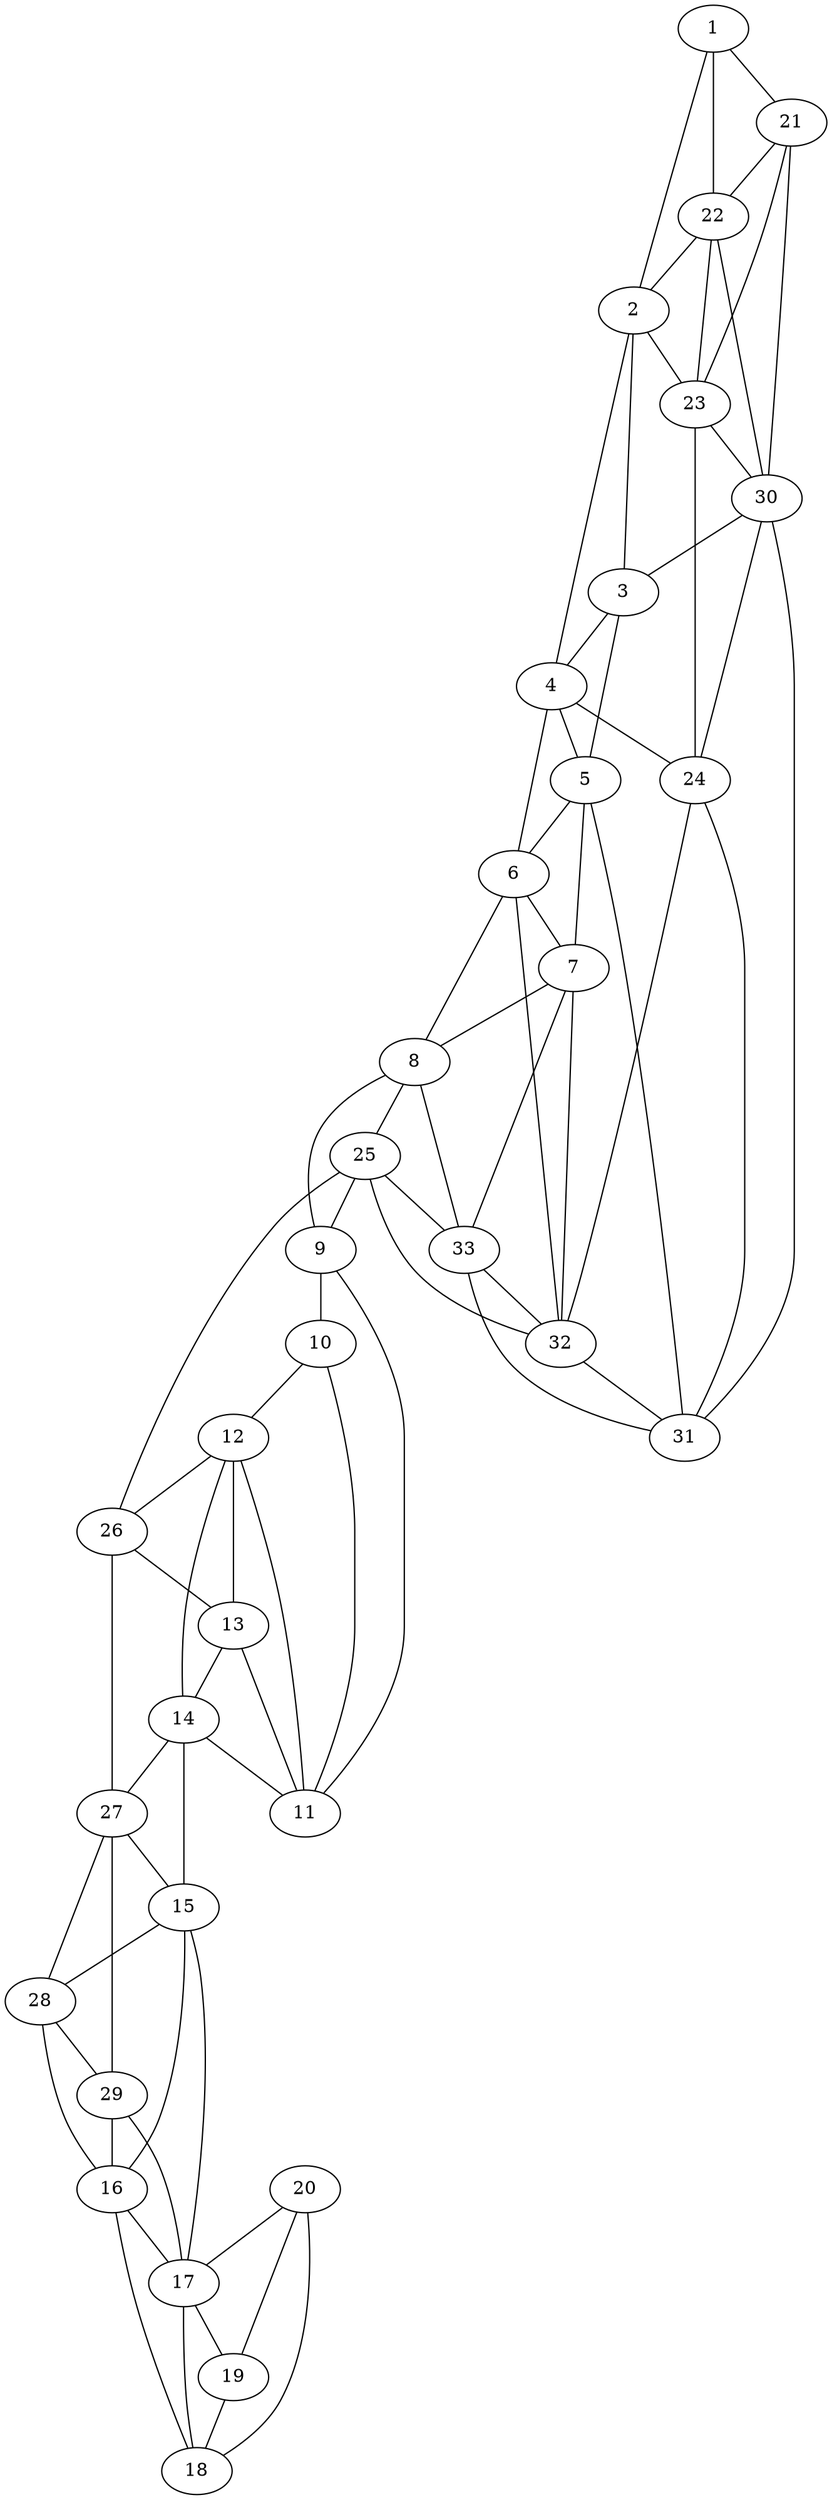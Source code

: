 graph pdb1bwk {
	1	 [aaLength=3,
		sequence=NLF,
		type=0];
	2	 [aaLength=9,
		sequence=AVEYYTQRA,
		type=0];
	1 -- 2	 [distance0="43.56939",
		frequency=1,
		type0=1];
	21	 [aaLength=3,
		sequence=IKI,
		type=1];
	1 -- 21	 [distance0="58.56495",
		frequency=1,
		type0=2];
	22	 [aaLength=3,
		sequence=NEL,
		type=1];
	1 -- 22	 [distance0="59.2018",
		frequency=1,
		type0=3];
	3	 [aaLength=3,
		sequence=PQA,
		type=0];
	2 -- 3	 [distance0="34.8229",
		frequency=1,
		type0=1];
	4	 [aaLength=16,
		sequence=EEQMVEWTKIFNAIHE,
		type=0];
	2 -- 4	 [distance0="39.20342",
		frequency=1,
		type0=2];
	23	 [aaLength=3,
		sequence=MII,
		type=1];
	2 -- 23	 [distance0="5.0",
		frequency=1,
		type0=4];
	3 -- 4	 [distance0="21.59858",
		distance1="11.0",
		frequency=2,
		type0=1,
		type1=4];
	5	 [aaLength=3,
		sequence=GWA,
		type=0];
	3 -- 5	 [distance0="42.62888",
		frequency=1,
		type0=3];
	4 -- 5	 [distance0="32.38496",
		frequency=1,
		type0=2];
	6	 [aaLength=6,
		sequence=PDNLAR,
		type=0];
	4 -- 6	 [distance0="35.40192",
		frequency=1,
		type0=3];
	24	 [aaLength=6,
		sequence=FVWVQL,
		type=1];
	4 -- 24	 [distance0="3.0",
		frequency=1,
		type0=4];
	5 -- 6	 [distance0="13.34597",
		distance1="2.0",
		frequency=2,
		type0=1,
		type1=4];
	7	 [aaLength=9,
		sequence=AEQEAKAKK,
		type=0];
	5 -- 7	 [distance0="26.78382",
		frequency=1,
		type0=2];
	6 -- 7	 [distance0="21.85833",
		frequency=1,
		type0=2];
	32	 [aaLength=3,
		sequence=YDS,
		type=1];
	6 -- 32	 [distance0="4.0",
		frequency=1,
		type0=4];
	8	 [aaLength=20,
		sequence=KDEIKQYIKEYVQAAKNSIA,
		type=0];
	7 -- 8	 [distance0="18.73157",
		frequency=1,
		type0=1];
	33	 [aaLength=3,
		sequence=QHS,
		type=1];
	7 -- 33	 [distance0="4.0",
		frequency=1,
		type0=4];
	9	 [aaLength=6,
		sequence=LLNQFL,
		type=0];
	8 -- 9	 [distance0="36.11413",
		frequency=1,
		type0=2];
	8 -- 6	 [distance0="40.54936",
		frequency=1,
		type0=3];
	25	 [aaLength=5,
		sequence=GVEIN,
		type=1];
	8 -- 25	 [distance0="4.0",
		frequency=1,
		type0=4];
	10	 [aaLength=4,
		sequence=IENR,
		type=0];
	9 -- 10	 [distance0="24.04784",
		distance1="14.0",
		frequency=2,
		type0=1,
		type1=4];
	11	 [aaLength=14,
		sequence=RFTLEVVDALVEAI,
		type=0];
	9 -- 11	 [distance0="25.10389",
		frequency=1,
		type0=2];
	10 -- 11	 [distance0="12.19903",
		distance1="1.0",
		frequency=2,
		type0=1,
		type1=4];
	12	 [aaLength=3,
		sequence=HEK,
		type=0];
	10 -- 12	 [distance0="26.31181",
		frequency=1,
		type0=3];
	12 -- 11	 [distance0="17.20265",
		frequency=1,
		type0=1];
	13	 [aaLength=3,
		sequence=GGA,
		type=0];
	12 -- 13	 [distance0="19.61931",
		frequency=1,
		type0=2];
	26	 [aaLength=5,
		sequence=VGLRL,
		type=1];
	12 -- 26	 [distance0="0.0",
		frequency=1,
		type0=5];
	13 -- 11	 [distance0="35.07466",
		frequency=1,
		type0=3];
	14	 [aaLength=19,
		sequence=TGIVAQYAYVAGELEKRAK,
		type=0];
	13 -- 14	 [distance0="7.841804",
		distance1="1.0",
		frequency=2,
		type0=1,
		type1=4];
	14 -- 11	 [distance0="37.94356",
		frequency=1,
		type0=3];
	14 -- 12	 [distance0="24.24631",
		frequency=1,
		type0=2];
	27	 [aaLength=5,
		sequence=FVHLV,
		type=1];
	14 -- 27	 [distance0="6.0",
		frequency=1,
		type0=4];
	15	 [aaLength=7,
		sequence=NDFVYSI,
		type=0];
	16	 [aaLength=9,
		sequence=PEVVREEVK,
		type=0];
	15 -- 16	 [distance0="28.68596",
		frequency=1,
		type0=1];
	15 -- 14	 [distance0="50.91925",
		frequency=1,
		type0=3];
	17	 [aaLength=5,
		sequence=RFFIS,
		type=0];
	15 -- 17	 [distance0="46.71507",
		frequency=1,
		type0=2];
	28	 [aaLength=4,
		sequence=VIRA,
		type=1];
	15 -- 28	 [distance0="4.0",
		frequency=1,
		type0=4];
	16 -- 17	 [distance0="25.75581",
		frequency=1,
		type0=1];
	18	 [aaLength=6,
		sequence=LVDRLE,
		type=0];
	16 -- 18	 [distance0="29.98891",
		frequency=1,
		type0=3];
	19	 [aaLength=3,
		sequence=RDT,
		type=0];
	17 -- 19	 [distance0="24.77159",
		frequency=1,
		type0=2];
	17 -- 18	 [distance0="12.43225",
		distance1="3.0",
		frequency=2,
		type0=1,
		type1=4];
	19 -- 18	 [distance0="22.58014",
		frequency=1,
		type0=1];
	20	 [aaLength=6,
		sequence=YEEALK,
		type=0];
	20 -- 19	 [distance0="23.60157",
		frequency=1,
		type0=1];
	20 -- 17	 [distance0="43.14128",
		frequency=1,
		type0=3];
	20 -- 18	 [distance0="34.56432",
		frequency=1,
		type0=2];
	21 -- 22	 [distance0="5.0",
		distance1="2.0",
		frequency=2,
		type0=1,
		type1=4];
	21 -- 23	 [distance0="47.0",
		frequency=1,
		type0=2];
	30	 [aaLength=3,
		sequence=GAF,
		type=1];
	21 -- 30	 [distance0="52.0",
		frequency=1,
		type0=3];
	22 -- 2	 [distance0="25.0",
		frequency=1,
		type0=4];
	22 -- 23	 [distance0="42.0",
		frequency=1,
		type0=2];
	22 -- 30	 [distance0="47.0",
		frequency=1,
		type0=3];
	23 -- 24	 [distance0="43.0",
		frequency=1,
		type0=3];
	23 -- 30	 [distance0="5.0",
		distance1="2.0",
		frequency=2,
		type0=1,
		type1=4];
	31	 [aaLength=3,
		sequence=QLW,
		type=1];
	24 -- 31	 [distance0="4.0",
		distance1="0.0",
		frequency=2,
		type0=1,
		type1=5];
	24 -- 32	 [distance0="24.0",
		frequency=1,
		type0=2];
	25 -- 9	 [distance0="5.0",
		frequency=1,
		type0=4];
	25 -- 26	 [distance0="53.0",
		frequency=1,
		type0=2];
	25 -- 32	 [distance0="53.0",
		frequency=1,
		type0=3];
	25 -- 33	 [distance0="29.0",
		frequency=1,
		type0=1];
	26 -- 13	 [distance0="76.4772",
		distance1="10.0",
		frequency=2,
		type0=3,
		type1=4];
	26 -- 27	 [distance0="44.0",
		frequency=1,
		type0=1];
	27 -- 15	 [distance0="20.0",
		frequency=1,
		type0=4];
	27 -- 28	 [distance0="36.0",
		frequency=1,
		type0=1];
	29	 [aaLength=4,
		sequence=TLIG,
		type=1];
	27 -- 29	 [distance0="58.0",
		frequency=1,
		type0=3];
	28 -- 16	 [distance0="55.64724",
		distance1="6.0",
		frequency=2,
		type0=3,
		type1=4];
	28 -- 29	 [distance0="22.0",
		frequency=1,
		type0=1];
	29 -- 16	 [distance0="56.0412",
		frequency=1,
		type0=2];
	29 -- 17	 [distance0="2.0",
		frequency=1,
		type0=4];
	30 -- 3	 [distance0="2.0",
		frequency=1,
		type0=4];
	30 -- 24	 [distance0="38.0",
		frequency=1,
		type0=2];
	30 -- 31	 [distance0="42.0",
		frequency=1,
		type0=3];
	31 -- 5	 [distance0="2.0",
		frequency=1,
		type0=4];
	32 -- 7	 [distance0="8.0",
		frequency=1,
		type0=4];
	32 -- 31	 [distance0="20.0",
		frequency=1,
		type0=1];
	33 -- 8	 [distance0="2.0",
		frequency=1,
		type0=4];
	33 -- 31	 [distance0="44.0",
		frequency=1,
		type0=3];
	33 -- 32	 [distance0="24.0",
		frequency=1,
		type0=1];
}
